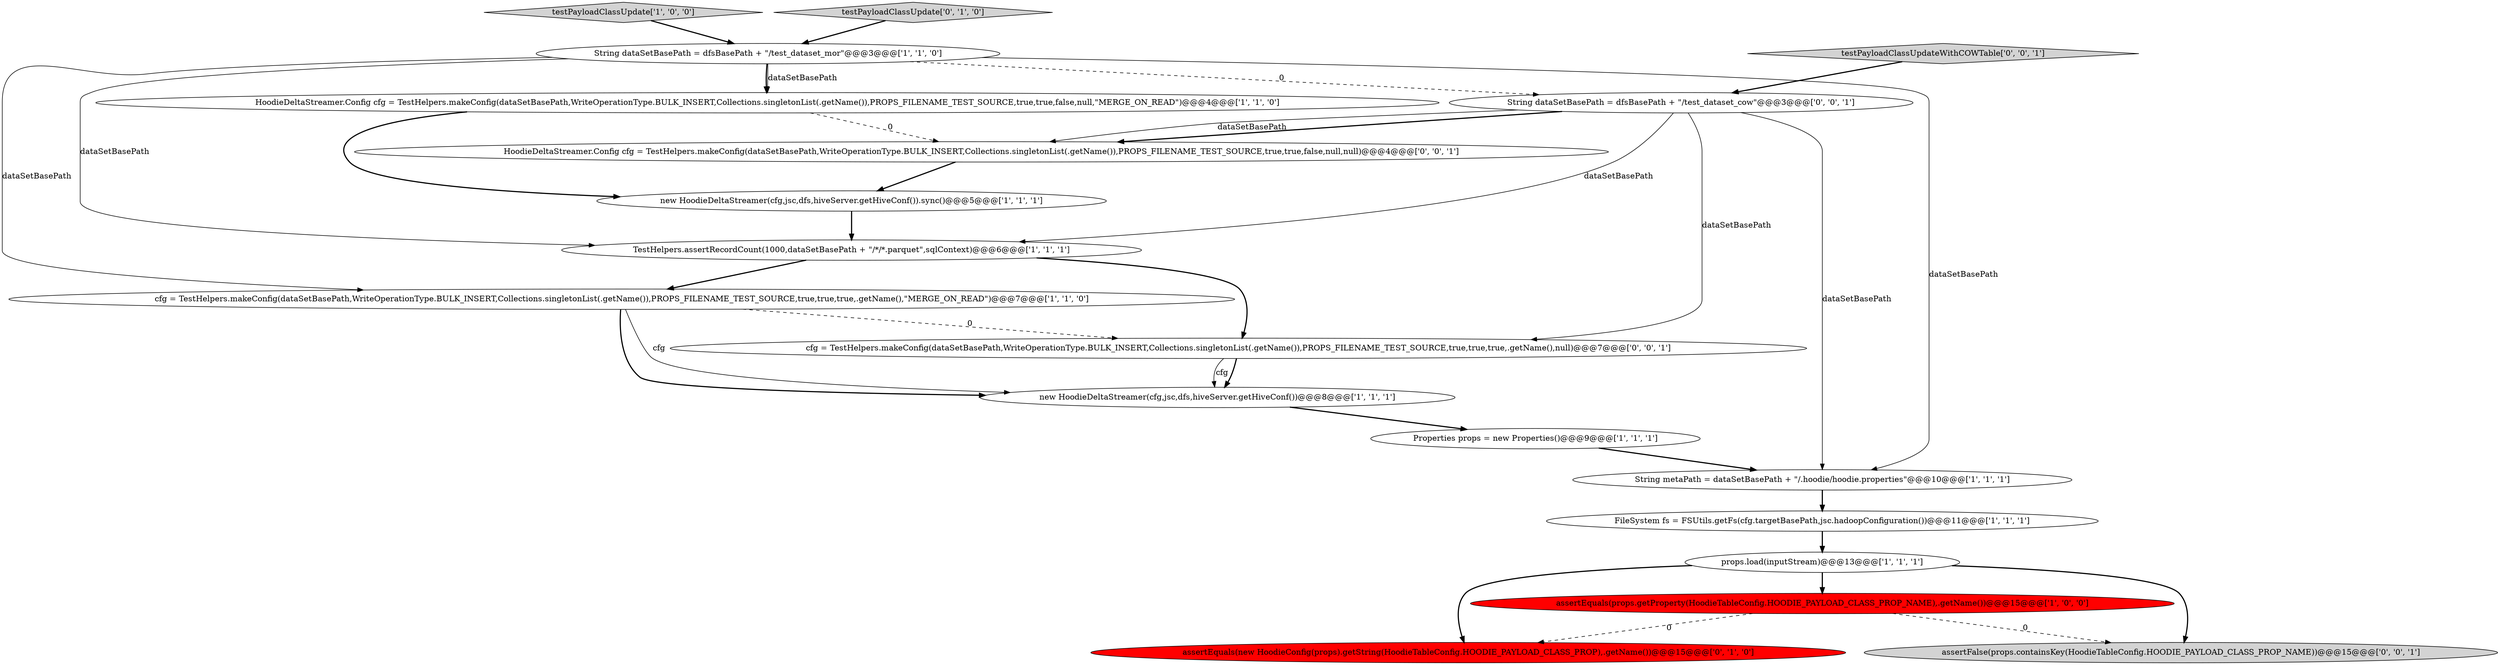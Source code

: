 digraph {
17 [style = filled, label = "cfg = TestHelpers.makeConfig(dataSetBasePath,WriteOperationType.BULK_INSERT,Collections.singletonList(.getName()),PROPS_FILENAME_TEST_SOURCE,true,true,true,.getName(),null)@@@7@@@['0', '0', '1']", fillcolor = white, shape = ellipse image = "AAA0AAABBB3BBB"];
12 [style = filled, label = "assertEquals(new HoodieConfig(props).getString(HoodieTableConfig.HOODIE_PAYLOAD_CLASS_PROP),.getName())@@@15@@@['0', '1', '0']", fillcolor = red, shape = ellipse image = "AAA1AAABBB2BBB"];
3 [style = filled, label = "cfg = TestHelpers.makeConfig(dataSetBasePath,WriteOperationType.BULK_INSERT,Collections.singletonList(.getName()),PROPS_FILENAME_TEST_SOURCE,true,true,true,.getName(),\"MERGE_ON_READ\")@@@7@@@['1', '1', '0']", fillcolor = white, shape = ellipse image = "AAA0AAABBB1BBB"];
2 [style = filled, label = "TestHelpers.assertRecordCount(1000,dataSetBasePath + \"/*/*.parquet\",sqlContext)@@@6@@@['1', '1', '1']", fillcolor = white, shape = ellipse image = "AAA0AAABBB1BBB"];
5 [style = filled, label = "new HoodieDeltaStreamer(cfg,jsc,dfs,hiveServer.getHiveConf())@@@8@@@['1', '1', '1']", fillcolor = white, shape = ellipse image = "AAA0AAABBB1BBB"];
7 [style = filled, label = "String dataSetBasePath = dfsBasePath + \"/test_dataset_mor\"@@@3@@@['1', '1', '0']", fillcolor = white, shape = ellipse image = "AAA0AAABBB1BBB"];
14 [style = filled, label = "String dataSetBasePath = dfsBasePath + \"/test_dataset_cow\"@@@3@@@['0', '0', '1']", fillcolor = white, shape = ellipse image = "AAA0AAABBB3BBB"];
10 [style = filled, label = "String metaPath = dataSetBasePath + \"/.hoodie/hoodie.properties\"@@@10@@@['1', '1', '1']", fillcolor = white, shape = ellipse image = "AAA0AAABBB1BBB"];
11 [style = filled, label = "props.load(inputStream)@@@13@@@['1', '1', '1']", fillcolor = white, shape = ellipse image = "AAA0AAABBB1BBB"];
15 [style = filled, label = "testPayloadClassUpdateWithCOWTable['0', '0', '1']", fillcolor = lightgray, shape = diamond image = "AAA0AAABBB3BBB"];
18 [style = filled, label = "assertFalse(props.containsKey(HoodieTableConfig.HOODIE_PAYLOAD_CLASS_PROP_NAME))@@@15@@@['0', '0', '1']", fillcolor = lightgray, shape = ellipse image = "AAA0AAABBB3BBB"];
0 [style = filled, label = "new HoodieDeltaStreamer(cfg,jsc,dfs,hiveServer.getHiveConf()).sync()@@@5@@@['1', '1', '1']", fillcolor = white, shape = ellipse image = "AAA0AAABBB1BBB"];
8 [style = filled, label = "HoodieDeltaStreamer.Config cfg = TestHelpers.makeConfig(dataSetBasePath,WriteOperationType.BULK_INSERT,Collections.singletonList(.getName()),PROPS_FILENAME_TEST_SOURCE,true,true,false,null,\"MERGE_ON_READ\")@@@4@@@['1', '1', '0']", fillcolor = white, shape = ellipse image = "AAA0AAABBB1BBB"];
16 [style = filled, label = "HoodieDeltaStreamer.Config cfg = TestHelpers.makeConfig(dataSetBasePath,WriteOperationType.BULK_INSERT,Collections.singletonList(.getName()),PROPS_FILENAME_TEST_SOURCE,true,true,false,null,null)@@@4@@@['0', '0', '1']", fillcolor = white, shape = ellipse image = "AAA0AAABBB3BBB"];
4 [style = filled, label = "assertEquals(props.getProperty(HoodieTableConfig.HOODIE_PAYLOAD_CLASS_PROP_NAME),.getName())@@@15@@@['1', '0', '0']", fillcolor = red, shape = ellipse image = "AAA1AAABBB1BBB"];
9 [style = filled, label = "Properties props = new Properties()@@@9@@@['1', '1', '1']", fillcolor = white, shape = ellipse image = "AAA0AAABBB1BBB"];
1 [style = filled, label = "FileSystem fs = FSUtils.getFs(cfg.targetBasePath,jsc.hadoopConfiguration())@@@11@@@['1', '1', '1']", fillcolor = white, shape = ellipse image = "AAA0AAABBB1BBB"];
6 [style = filled, label = "testPayloadClassUpdate['1', '0', '0']", fillcolor = lightgray, shape = diamond image = "AAA0AAABBB1BBB"];
13 [style = filled, label = "testPayloadClassUpdate['0', '1', '0']", fillcolor = lightgray, shape = diamond image = "AAA0AAABBB2BBB"];
2->17 [style = bold, label=""];
14->16 [style = bold, label=""];
7->2 [style = solid, label="dataSetBasePath"];
4->18 [style = dashed, label="0"];
14->2 [style = solid, label="dataSetBasePath"];
17->5 [style = bold, label=""];
16->0 [style = bold, label=""];
8->16 [style = dashed, label="0"];
3->17 [style = dashed, label="0"];
14->16 [style = solid, label="dataSetBasePath"];
5->9 [style = bold, label=""];
15->14 [style = bold, label=""];
7->14 [style = dashed, label="0"];
2->3 [style = bold, label=""];
11->4 [style = bold, label=""];
0->2 [style = bold, label=""];
11->12 [style = bold, label=""];
17->5 [style = solid, label="cfg"];
9->10 [style = bold, label=""];
7->8 [style = bold, label=""];
7->3 [style = solid, label="dataSetBasePath"];
11->18 [style = bold, label=""];
1->11 [style = bold, label=""];
4->12 [style = dashed, label="0"];
8->0 [style = bold, label=""];
3->5 [style = bold, label=""];
13->7 [style = bold, label=""];
7->10 [style = solid, label="dataSetBasePath"];
14->10 [style = solid, label="dataSetBasePath"];
14->17 [style = solid, label="dataSetBasePath"];
3->5 [style = solid, label="cfg"];
6->7 [style = bold, label=""];
10->1 [style = bold, label=""];
7->8 [style = solid, label="dataSetBasePath"];
}
